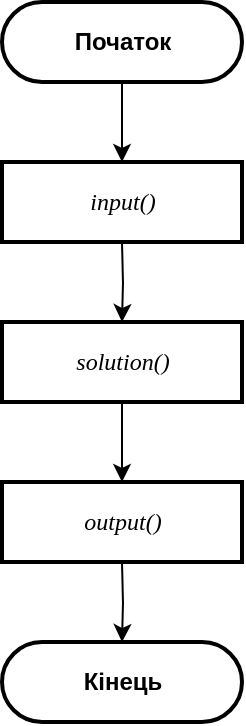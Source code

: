<mxfile version="15.7.3" type="device" pages="9"><diagram id="q8x3XKfYxGelCxr1TsoB" name=" Основна програма 1"><mxGraphModel dx="360" dy="649" grid="1" gridSize="10" guides="1" tooltips="1" connect="1" arrows="1" fold="1" page="1" pageScale="1" pageWidth="827" pageHeight="1169" math="0" shadow="0"><root><mxCell id="0"/><mxCell id="1" parent="0"/><mxCell id="_ywCGBx9F60S4LyYjov6-2" style="edgeStyle=orthogonalEdgeStyle;rounded=0;orthogonalLoop=1;jettySize=auto;html=1;" parent="1" source="_ywCGBx9F60S4LyYjov6-1" edge="1"><mxGeometry relative="1" as="geometry"><mxPoint x="180" y="200" as="targetPoint"/></mxGeometry></mxCell><mxCell id="_ywCGBx9F60S4LyYjov6-1" value="&lt;b&gt;Початок&lt;/b&gt;" style="html=1;dashed=0;whitespace=wrap;shape=mxgraph.dfd.start;strokeWidth=2;" parent="1" vertex="1"><mxGeometry x="120" y="120" width="120" height="40" as="geometry"/></mxCell><mxCell id="_ywCGBx9F60S4LyYjov6-4" style="edgeStyle=orthogonalEdgeStyle;rounded=0;orthogonalLoop=1;jettySize=auto;html=1;" parent="1" edge="1"><mxGeometry relative="1" as="geometry"><mxPoint x="180" y="280.0" as="targetPoint"/><mxPoint x="180" y="240" as="sourcePoint"/></mxGeometry></mxCell><mxCell id="_ywCGBx9F60S4LyYjov6-6" style="edgeStyle=orthogonalEdgeStyle;rounded=0;orthogonalLoop=1;jettySize=auto;html=1;" parent="1" source="_ywCGBx9F60S4LyYjov6-5" edge="1"><mxGeometry relative="1" as="geometry"><mxPoint x="180" y="360.0" as="targetPoint"/></mxGeometry></mxCell><mxCell id="_ywCGBx9F60S4LyYjov6-5" value="&lt;font face=&quot;times new roman, serif&quot;&gt;&lt;i&gt;solution()&lt;/i&gt;&lt;/font&gt;" style="html=1;dashed=0;whitespace=wrap;strokeWidth=2;" parent="1" vertex="1"><mxGeometry x="120" y="280" width="120" height="40" as="geometry"/></mxCell><mxCell id="_ywCGBx9F60S4LyYjov6-10" style="edgeStyle=orthogonalEdgeStyle;rounded=0;orthogonalLoop=1;jettySize=auto;html=1;" parent="1" edge="1"><mxGeometry relative="1" as="geometry"><mxPoint x="180" y="440" as="targetPoint"/><mxPoint x="180" y="400" as="sourcePoint"/></mxGeometry></mxCell><mxCell id="_ywCGBx9F60S4LyYjov6-11" value="&lt;b&gt;Кінець&lt;/b&gt;" style="html=1;dashed=0;whitespace=wrap;shape=mxgraph.dfd.start;strokeWidth=2;" parent="1" vertex="1"><mxGeometry x="120" y="440" width="120" height="40" as="geometry"/></mxCell><mxCell id="CTcK07OnXJcoiz9LZ0il-1" value="&lt;font face=&quot;times new roman, serif&quot;&gt;&lt;i&gt;input()&lt;/i&gt;&lt;/font&gt;" style="html=1;dashed=0;whitespace=wrap;strokeWidth=2;" parent="1" vertex="1"><mxGeometry x="120" y="200" width="120" height="40" as="geometry"/></mxCell><mxCell id="CTcK07OnXJcoiz9LZ0il-2" value="&lt;font face=&quot;times new roman, serif&quot;&gt;&lt;i&gt;output(&lt;/i&gt;&lt;/font&gt;&lt;font face=&quot;times new roman, serif&quot;&gt;&lt;i&gt;)&lt;/i&gt;&lt;/font&gt;" style="html=1;dashed=0;whitespace=wrap;strokeWidth=2;" parent="1" vertex="1"><mxGeometry x="120" y="360" width="120" height="40" as="geometry"/></mxCell></root></mxGraphModel></diagram><diagram id="hltRcm7XBsS8Wyo_jfRn" name="Основна програма - 2"><mxGraphModel dx="757" dy="1363" grid="1" gridSize="10" guides="1" tooltips="1" connect="1" arrows="1" fold="1" page="1" pageScale="1" pageWidth="827" pageHeight="1169" math="0" shadow="0"><root><mxCell id="eS_y3xM70NI5hCWMZPsF-0"/><mxCell id="eS_y3xM70NI5hCWMZPsF-1" parent="eS_y3xM70NI5hCWMZPsF-0"/><mxCell id="yak-Ga7wYX-rLBW5bSen-0" style="edgeStyle=orthogonalEdgeStyle;rounded=0;orthogonalLoop=1;jettySize=auto;html=1;" parent="eS_y3xM70NI5hCWMZPsF-1" source="yak-Ga7wYX-rLBW5bSen-1" edge="1"><mxGeometry relative="1" as="geometry"><mxPoint x="180" y="200" as="targetPoint"/></mxGeometry></mxCell><mxCell id="yak-Ga7wYX-rLBW5bSen-1" value="&lt;b&gt;Початок&lt;/b&gt;" style="html=1;dashed=0;whitespace=wrap;shape=mxgraph.dfd.start;strokeWidth=2;" parent="eS_y3xM70NI5hCWMZPsF-1" vertex="1"><mxGeometry x="120" y="120" width="120" height="40" as="geometry"/></mxCell><mxCell id="yak-Ga7wYX-rLBW5bSen-2" style="edgeStyle=orthogonalEdgeStyle;rounded=0;orthogonalLoop=1;jettySize=auto;html=1;" parent="eS_y3xM70NI5hCWMZPsF-1" edge="1"><mxGeometry relative="1" as="geometry"><mxPoint x="180" y="280" as="targetPoint"/><mxPoint x="180" y="240" as="sourcePoint"/></mxGeometry></mxCell><mxCell id="yak-Ga7wYX-rLBW5bSen-3" style="edgeStyle=orthogonalEdgeStyle;rounded=0;orthogonalLoop=1;jettySize=auto;html=1;" parent="eS_y3xM70NI5hCWMZPsF-1" source="yak-Ga7wYX-rLBW5bSen-4" edge="1"><mxGeometry relative="1" as="geometry"><mxPoint x="180" y="360" as="targetPoint"/></mxGeometry></mxCell><mxCell id="yak-Ga7wYX-rLBW5bSen-4" value="&lt;i&gt;&lt;span lang=&quot;EN-US&quot; style=&quot;font-family: &amp;#34;times new roman&amp;#34; , serif&quot;&gt;&lt;font style=&quot;font-size: 12px&quot;&gt;S_div_max = 0,&lt;br&gt;&amp;nbsp;max_k = 1&lt;/font&gt;&lt;/span&gt;&lt;/i&gt;" style="html=1;dashed=0;whitespace=wrap;strokeWidth=2;" parent="eS_y3xM70NI5hCWMZPsF-1" vertex="1"><mxGeometry x="120" y="280" width="120" height="40" as="geometry"/></mxCell><mxCell id="yak-Ga7wYX-rLBW5bSen-7" style="edgeStyle=orthogonalEdgeStyle;rounded=0;orthogonalLoop=1;jettySize=auto;html=1;" parent="eS_y3xM70NI5hCWMZPsF-1" edge="1"><mxGeometry relative="1" as="geometry"><mxPoint x="180" y="680" as="targetPoint"/><mxPoint x="180" y="640" as="sourcePoint"/></mxGeometry></mxCell><mxCell id="yak-Ga7wYX-rLBW5bSen-8" value="&lt;b&gt;Кінець&lt;/b&gt;" style="html=1;dashed=0;whitespace=wrap;shape=mxgraph.dfd.start;strokeWidth=2;" parent="eS_y3xM70NI5hCWMZPsF-1" vertex="1"><mxGeometry x="120" y="680" width="120" height="40" as="geometry"/></mxCell><mxCell id="yak-Ga7wYX-rLBW5bSen-9" value="&lt;font face=&quot;times new roman, serif&quot;&gt;&lt;i&gt;input(n)&lt;/i&gt;&lt;/font&gt;" style="html=1;dashed=0;whitespace=wrap;strokeWidth=2;" parent="eS_y3xM70NI5hCWMZPsF-1" vertex="1"><mxGeometry x="120" y="200" width="120" height="40" as="geometry"/></mxCell><mxCell id="yak-Ga7wYX-rLBW5bSen-11" style="edgeStyle=orthogonalEdgeStyle;rounded=1;orthogonalLoop=1;jettySize=auto;html=1;exitX=0.5;exitY=1;exitDx=0;exitDy=0;entryX=0;entryY=0.5;entryDx=0;entryDy=0;" parent="eS_y3xM70NI5hCWMZPsF-1" source="yak-Ga7wYX-rLBW5bSen-15" target="yak-Ga7wYX-rLBW5bSen-13" edge="1"><mxGeometry relative="1" as="geometry"><mxPoint x="80" y="380" as="targetPoint"/><mxPoint x="180" y="760" as="sourcePoint"/><Array as="points"><mxPoint x="180" y="520"/><mxPoint x="100" y="520"/><mxPoint x="100" y="380"/></Array></mxGeometry></mxCell><mxCell id="yak-Ga7wYX-rLBW5bSen-12" style="edgeStyle=orthogonalEdgeStyle;rounded=1;orthogonalLoop=1;jettySize=auto;html=1;" parent="eS_y3xM70NI5hCWMZPsF-1" source="yak-Ga7wYX-rLBW5bSen-13" edge="1"><mxGeometry relative="1" as="geometry"><mxPoint x="180" y="600" as="targetPoint"/><Array as="points"><mxPoint x="260" y="380"/><mxPoint x="260" y="560"/><mxPoint x="180" y="560"/></Array></mxGeometry></mxCell><mxCell id="yak-Ga7wYX-rLBW5bSen-14" style="edgeStyle=orthogonalEdgeStyle;rounded=0;orthogonalLoop=1;jettySize=auto;html=1;" parent="eS_y3xM70NI5hCWMZPsF-1" source="yak-Ga7wYX-rLBW5bSen-13" edge="1"><mxGeometry relative="1" as="geometry"><mxPoint x="180" y="440" as="targetPoint"/></mxGeometry></mxCell><mxCell id="yak-Ga7wYX-rLBW5bSen-13" value="&lt;i&gt;k := 1, n, 1&lt;/i&gt;" style="shape=hexagon;perimeter=hexagonPerimeter2;whiteSpace=wrap;html=1;size=0.25;strokeWidth=2;" parent="eS_y3xM70NI5hCWMZPsF-1" vertex="1"><mxGeometry x="120" y="360" width="120" height="40" as="geometry"/></mxCell><mxCell id="yak-Ga7wYX-rLBW5bSen-15" value="&lt;i&gt;&lt;span lang=&quot;UK&quot; style=&quot;font-family: &amp;#34;times new roman&amp;#34; , serif&quot;&gt;Sum_divisors(&lt;/span&gt;&lt;span lang=&quot;EN-US&quot; style=&quot;font-family: &amp;#34;times new roman&amp;#34; , serif&quot;&gt;k&lt;/span&gt;&lt;span lang=&quot;UK&quot; style=&quot;font-family: &amp;#34;times new roman&amp;#34; , serif&quot;&gt;)&lt;/span&gt;&lt;/i&gt;" style="html=1;dashed=0;whitespace=wrap;strokeWidth=2;" parent="eS_y3xM70NI5hCWMZPsF-1" vertex="1"><mxGeometry x="120" y="440" width="120" height="40" as="geometry"/></mxCell><mxCell id="LlVMwuWY_8QfQCLOt0kT-0" value="&lt;font face=&quot;times new roman, serif&quot;&gt;&lt;i&gt;output&lt;br&gt;(&lt;/i&gt;&lt;/font&gt;&lt;i&gt;&lt;span lang=&quot;EN-US&quot; style=&quot;font-family: &amp;#34;times new roman&amp;#34; , serif&quot;&gt;&lt;font style=&quot;font-size: 12px&quot;&gt;max_k, S_div_max&lt;/font&gt;&lt;/span&gt;&lt;/i&gt;&lt;font face=&quot;times new roman, serif&quot;&gt;&lt;i&gt;)&lt;/i&gt;&lt;/font&gt;" style="html=1;dashed=0;whitespace=wrap;strokeWidth=2;" parent="eS_y3xM70NI5hCWMZPsF-1" vertex="1"><mxGeometry x="120" y="600" width="120" height="40" as="geometry"/></mxCell></root></mxGraphModel></diagram><diagram name="Підпрограма input()" id="e4jOhpgQodJ9TWT-mu2m"><mxGraphModel dx="360" dy="649" grid="1" gridSize="10" guides="1" tooltips="1" connect="1" arrows="1" fold="1" page="1" pageScale="1" pageWidth="827" pageHeight="1169" math="0" shadow="0"><root><mxCell id="wH47awtgUjY48rykMxfB-0"/><mxCell id="wH47awtgUjY48rykMxfB-1" parent="wH47awtgUjY48rykMxfB-0"/><mxCell id="wH47awtgUjY48rykMxfB-2" style="edgeStyle=orthogonalEdgeStyle;rounded=0;orthogonalLoop=1;jettySize=auto;html=1;" parent="wH47awtgUjY48rykMxfB-1" edge="1"><mxGeometry relative="1" as="geometry"><mxPoint x="540" y="200" as="targetPoint"/><mxPoint x="540" y="160" as="sourcePoint"/></mxGeometry></mxCell><mxCell id="wH47awtgUjY48rykMxfB-4" style="edgeStyle=orthogonalEdgeStyle;rounded=0;orthogonalLoop=1;jettySize=auto;html=1;" parent="wH47awtgUjY48rykMxfB-1" source="wH47awtgUjY48rykMxfB-5" edge="1"><mxGeometry relative="1" as="geometry"><mxPoint x="540" y="280.0" as="targetPoint"/></mxGeometry></mxCell><mxCell id="wH47awtgUjY48rykMxfB-5" value="&lt;b&gt;Введення &lt;/b&gt;&lt;i&gt;n&lt;/i&gt;" style="shape=parallelogram;perimeter=parallelogramPerimeter;whiteSpace=wrap;html=1;dashed=0;strokeWidth=2;" parent="wH47awtgUjY48rykMxfB-1" vertex="1"><mxGeometry x="480" y="200" width="120" height="40" as="geometry"/></mxCell><mxCell id="TtH2Ln7K6wulT246ibSS-0" value="&lt;b&gt;Початок&amp;nbsp;&lt;br&gt;&lt;i&gt;input()&lt;/i&gt;&lt;/b&gt;" style="shape=process;whiteSpace=wrap;html=1;backgroundOutline=1;fontSize=12;" parent="wH47awtgUjY48rykMxfB-1" vertex="1"><mxGeometry x="480" y="120" width="120" height="40" as="geometry"/></mxCell><mxCell id="TtH2Ln7K6wulT246ibSS-1" value="&lt;b&gt;Кінець&amp;nbsp;&lt;br&gt;&lt;i&gt;input()&lt;/i&gt;&lt;/b&gt;" style="shape=process;whiteSpace=wrap;html=1;backgroundOutline=1;fontSize=12;" parent="wH47awtgUjY48rykMxfB-1" vertex="1"><mxGeometry x="480" y="280" width="120" height="40" as="geometry"/></mxCell></root></mxGraphModel></diagram><diagram name="Підпрограма output()" id="a5VDHJV00K5rRa7klhDl"><mxGraphModel dx="360" dy="649" grid="1" gridSize="10" guides="1" tooltips="1" connect="1" arrows="1" fold="1" page="1" pageScale="1" pageWidth="827" pageHeight="1169" math="0" shadow="0"><root><mxCell id="aexUScvuC3ZzprXD15ko-0"/><mxCell id="aexUScvuC3ZzprXD15ko-1" parent="aexUScvuC3ZzprXD15ko-0"/><mxCell id="UBJvXvs5ILMq5QjOC85d-0" style="edgeStyle=orthogonalEdgeStyle;rounded=0;orthogonalLoop=1;jettySize=auto;html=1;" parent="aexUScvuC3ZzprXD15ko-1" edge="1"><mxGeometry relative="1" as="geometry"><mxPoint x="540" y="200" as="targetPoint"/><mxPoint x="540" y="160" as="sourcePoint"/></mxGeometry></mxCell><mxCell id="UBJvXvs5ILMq5QjOC85d-2" style="edgeStyle=orthogonalEdgeStyle;rounded=0;orthogonalLoop=1;jettySize=auto;html=1;entryX=0.5;entryY=0.5;entryDx=0;entryDy=-20;entryPerimeter=0;" parent="aexUScvuC3ZzprXD15ko-1" edge="1"><mxGeometry relative="1" as="geometry"><mxPoint x="540" y="290" as="targetPoint"/><mxPoint x="540" y="250" as="sourcePoint"/></mxGeometry></mxCell><mxCell id="UBJvXvs5ILMq5QjOC85d-3" value="&lt;b&gt;Виведення&amp;nbsp;&lt;br&gt;&lt;/b&gt;&lt;i&gt;&lt;span lang=&quot;EN-US&quot; style=&quot;font-family: &amp;#34;times new roman&amp;#34; , serif&quot;&gt;max&lt;/span&gt;&lt;span lang=&quot;RU&quot; style=&quot;font-family: &amp;#34;times new roman&amp;#34; , serif&quot;&gt;_n&lt;/span&gt;&lt;span lang=&quot;RU&quot; style=&quot;font-family: &amp;#34;times new roman&amp;#34; , serif&quot;&gt;, &lt;br&gt;&lt;/span&gt;&lt;span lang=&quot;EN-US&quot; style=&quot;font-family: &amp;#34;times new roman&amp;#34; , serif&quot;&gt;max_S&lt;/span&gt;&lt;span lang=&quot;RU&quot; style=&quot;font-family: &amp;#34;times new roman&amp;#34; , serif&quot;&gt;_&lt;/span&gt;&lt;span lang=&quot;EN-US&quot; style=&quot;font-family: &amp;#34;times new roman&amp;#34; , serif&quot;&gt;div&lt;/span&gt;&lt;span lang=&quot;EN-US&quot; style=&quot;font-family: &amp;#34;times new roman&amp;#34; , serif&quot;&gt;;&lt;/span&gt;&lt;/i&gt;&lt;b&gt;&lt;br&gt;&lt;/b&gt;" style="shape=parallelogram;perimeter=parallelogramPerimeter;whiteSpace=wrap;html=1;dashed=0;strokeWidth=2;" parent="aexUScvuC3ZzprXD15ko-1" vertex="1"><mxGeometry x="480" y="200" width="120" height="50" as="geometry"/></mxCell><mxCell id="VPbajBs9CC5et8G1vV_Q-0" value="&lt;b&gt;Початок &lt;i&gt;output(&lt;/i&gt;&lt;/b&gt;&lt;b&gt;&lt;i&gt;)&lt;/i&gt;&lt;/b&gt;" style="shape=process;whiteSpace=wrap;html=1;backgroundOutline=1;fontSize=12;" parent="aexUScvuC3ZzprXD15ko-1" vertex="1"><mxGeometry x="480" y="120" width="120" height="40" as="geometry"/></mxCell><mxCell id="S_09WkyCfrnZ_HDhUL1e-0" value="&lt;b&gt;Кінець&lt;br&gt;&lt;i&gt;output(&lt;/i&gt;&lt;/b&gt;&lt;b&gt;&lt;i&gt;)&lt;/i&gt;&lt;/b&gt;" style="shape=process;whiteSpace=wrap;html=1;backgroundOutline=1;fontSize=12;" parent="aexUScvuC3ZzprXD15ko-1" vertex="1"><mxGeometry x="480" y="290" width="120" height="40" as="geometry"/></mxCell></root></mxGraphModel></diagram><diagram name="Підпрограма Sum_divisors(k) 1" id="FRP8Kqqzx5n9DMjRlKIL"><mxGraphModel dx="360" dy="649" grid="1" gridSize="10" guides="1" tooltips="1" connect="1" arrows="1" fold="1" page="1" pageScale="1" pageWidth="827" pageHeight="1169" math="0" shadow="0"><root><mxCell id="0AzmWLZqhHBnUWjRBnDA-0"/><mxCell id="0AzmWLZqhHBnUWjRBnDA-1" parent="0AzmWLZqhHBnUWjRBnDA-0"/><mxCell id="0AzmWLZqhHBnUWjRBnDA-2" style="edgeStyle=orthogonalEdgeStyle;rounded=0;orthogonalLoop=1;jettySize=auto;html=1;" parent="0AzmWLZqhHBnUWjRBnDA-1" edge="1"><mxGeometry relative="1" as="geometry"><mxPoint x="540" y="200" as="targetPoint"/><mxPoint x="540" y="160" as="sourcePoint"/></mxGeometry></mxCell><mxCell id="0AzmWLZqhHBnUWjRBnDA-9" style="edgeStyle=orthogonalEdgeStyle;rounded=0;orthogonalLoop=1;jettySize=auto;html=1;" parent="0AzmWLZqhHBnUWjRBnDA-1" edge="1"><mxGeometry relative="1" as="geometry"><mxPoint x="540" y="360" as="targetPoint"/><mxPoint x="540" y="320" as="sourcePoint"/></mxGeometry></mxCell><mxCell id="0AzmWLZqhHBnUWjRBnDA-17" style="edgeStyle=orthogonalEdgeStyle;rounded=0;orthogonalLoop=1;jettySize=auto;html=1;" parent="0AzmWLZqhHBnUWjRBnDA-1" source="0AzmWLZqhHBnUWjRBnDA-18" edge="1"><mxGeometry relative="1" as="geometry"><mxPoint x="540.0" y="280" as="targetPoint"/></mxGeometry></mxCell><mxCell id="0AzmWLZqhHBnUWjRBnDA-18" value="&lt;i&gt;S_div = 0&lt;/i&gt;" style="html=1;dashed=0;whitespace=wrap;strokeWidth=2;" parent="0AzmWLZqhHBnUWjRBnDA-1" vertex="1"><mxGeometry x="480" y="200" width="120" height="40" as="geometry"/></mxCell><mxCell id="0AzmWLZqhHBnUWjRBnDA-20" value="&lt;span lang=&quot;RU&quot; style=&quot;font-family: &amp;#34;times new roman&amp;#34; , serif&quot;&gt;Знаходження суми&lt;br&gt;&amp;nbsp;дільників числа &lt;i&gt;k&lt;/i&gt;&lt;/span&gt;" style="html=1;dashed=0;whitespace=wrap;strokeWidth=2;" parent="0AzmWLZqhHBnUWjRBnDA-1" vertex="1"><mxGeometry x="480" y="280" width="120" height="40" as="geometry"/></mxCell><mxCell id="tEBuShmPCr-F_YOGdpQK-0" value="&lt;b&gt;&lt;br&gt;Початок&lt;br&gt;&amp;nbsp;&lt;/b&gt;&lt;i&gt;&lt;span lang=&quot;UK&quot; style=&quot;font-family: &amp;#34;times new roman&amp;#34; , serif&quot;&gt;Sum_divisors(&lt;/span&gt;&lt;span lang=&quot;EN-US&quot; style=&quot;font-family: &amp;#34;times new roman&amp;#34; , serif&quot;&gt;k&lt;/span&gt;&lt;span lang=&quot;UK&quot; style=&quot;font-family: &amp;#34;times new roman&amp;#34; , serif&quot;&gt;)&lt;/span&gt;&lt;/i&gt;&lt;b&gt;&lt;br&gt;&lt;/b&gt;&lt;span style=&quot;color: rgba(0 , 0 , 0 , 0) ; font-family: monospace ; font-size: 0px&quot;&gt;%3CmxGraphModel%3E%3Croot%3E%3CmxCell%20id%3D%220%22%2F%3E%3CmxCell%20id%3D%221%22%20parent%3D%220%22%2F%3E%3CmxCell%20id%3D%222%22%20value%3D%22%26lt%3Bb%26gt%3B%D0%9F%D0%BE%D1%87%D0%B0%D1%82%D0%BE%D0%BA%20%26lt%3Bi%26gt%3Boutput()%26lt%3B%2Fi%26gt%3B%26lt%3B%2Fb%26gt%3B%22%20style%3D%22shape%3Dprocess%3BwhiteSpace%3Dwrap%3Bhtml%3D1%3BbackgroundOutline%3D1%3BfontSize%3D12%3B%22%20vertex%3D%221%22%20parent%3D%221%22%3E%3CmxGeometry%20x%3D%22480%22%20y%3D%22120%22%20width%3D%22120%22%20height%3D%2240%22%20as%3D%22geometry%22%2F%3E%3C%2FmxCell%3E%3CmxCell%20id%3D%223%22%20value%3D%22%26lt%3Bb%26gt%3B%D0%9A%D1%96%D0%BD%D0%B5%D1%86%D1%8C%20%26lt%3Bbr%26gt%3B%26lt%3Bi%26gt%3Boutput()%26lt%3B%2Fi%26gt%3B%26lt%3B%2Fb%26gt%3B%22%20style%3D%22shape%3Dprocess%3BwhiteSpace%3Dwrap%3Bhtml%3D1%3BbackgroundOutline%3D1%3BfontSize%3D12%3B%22%20vertex%3D%221%22%20parent%3D%221%22%3E%3CmxGeometry%20x%3D%22480%22%20y%3D%22290%22%20width%3D%22120%22%20height%3D%2240%22%20as%3D%22geometry%22%2F%3E%3C%2FmxCell%3E%3C%2Froot%3E%3C%2FmxGraphModel%3E&lt;/span&gt;" style="shape=process;whiteSpace=wrap;html=1;backgroundOutline=1;fontSize=12;" parent="0AzmWLZqhHBnUWjRBnDA-1" vertex="1"><mxGeometry x="480" y="120" width="120" height="40" as="geometry"/></mxCell><mxCell id="U8A0rUq33tfbLzPVLyNc-0" value="&lt;b&gt;&lt;br&gt;Кінець&lt;br&gt;&amp;nbsp;&lt;/b&gt;&lt;i&gt;&lt;span lang=&quot;UK&quot; style=&quot;font-family: &amp;#34;times new roman&amp;#34; , serif&quot;&gt;Sum_divisors(&lt;/span&gt;&lt;span lang=&quot;EN-US&quot; style=&quot;font-family: &amp;#34;times new roman&amp;#34; , serif&quot;&gt;k&lt;/span&gt;&lt;span lang=&quot;UK&quot; style=&quot;font-family: &amp;#34;times new roman&amp;#34; , serif&quot;&gt;)&lt;/span&gt;&lt;/i&gt;&lt;b&gt;&lt;br&gt;&lt;/b&gt;&lt;span style=&quot;color: rgba(0 , 0 , 0 , 0) ; font-family: monospace ; font-size: 0px&quot;&gt;%3CmxGraphModel%3E%3Croot%3E%3CmxCell%20id%3D%220%22%2F%3E%3CmxCell%20id%3D%221%22%20parent%3D%220%22%2F%3E%3CmxCell%20id%3D%222%22%20value%3D%22%26lt%3Bb%26gt%3B%D0%9F%D0%BE%D1%87%D0%B0%D1%82%D0%BE%D0%BA%20%26lt%3Bi%26gt%3Boutput()%26lt%3B%2Fi%26gt%3B%26lt%3B%2Fb%26gt%3B%22%20style%3D%22shape%3Dprocess%3BwhiteSpace%3Dwrap%3Bhtml%3D1%3BbackgroundOutline%3D1%3BfontSize%3D12%3B%22%20vertex%3D%221%22%20parent%3D%221%22%3E%3CmxGeometry%20x%3D%22480%22%20y%3D%22120%22%20width%3D%22120%22%20height%3D%2240%22%20as%3D%22geometry%22%2F%3E%3C%2FmxCell%3E%3CmxCell%20id%3D%223%22%20value%3D%22%26lt%3Bb%26gt%3B%D0%9A%D1%96%D0%BD%D0%B5%D1%86%D1%8C%20%26lt%3Bbr%26gt%3B%26lt%3Bi%26gt%3Boutput()%26lt%3B%2Fi%26gt%3B%26lt%3B%2Fb%26gt%3B%22%20style%3D%22shape%3Dprocess%3BwhiteSpace%3Dwrap%3Bhtml%3D1%3BbackgroundOutline%3D1%3BfontSize%3D12%3B%22%20vertex%3D%221%22%20parent%3D%221%22%3E%3CmxGeometry%20x%3D%22480%22%20y%3D%22290%22%20width%3D%22120%22%20height%3D%2240%22%20as%3D%22geometry%22%2F%3E%3C%2FmxCell%3E%3C%2Froot%3E%3C%2FmxGraphModel%3E&lt;/span&gt;" style="shape=process;whiteSpace=wrap;html=1;backgroundOutline=1;fontSize=12;" parent="0AzmWLZqhHBnUWjRBnDA-1" vertex="1"><mxGeometry x="480" y="360" width="120" height="40" as="geometry"/></mxCell></root></mxGraphModel></diagram><diagram id="QdWm2kvH-07EiXHA8t_t" name="Підпрограма Sum_divisors(k) 2"><mxGraphModel dx="433" dy="779" grid="1" gridSize="10" guides="1" tooltips="1" connect="1" arrows="1" fold="1" page="1" pageScale="1" pageWidth="827" pageHeight="1169" math="0" shadow="0"><root><mxCell id="32iFzWitGu7WBTyO7jgf-0"/><mxCell id="32iFzWitGu7WBTyO7jgf-1" parent="32iFzWitGu7WBTyO7jgf-0"/><mxCell id="32iFzWitGu7WBTyO7jgf-19" style="edgeStyle=orthogonalEdgeStyle;rounded=0;orthogonalLoop=1;jettySize=auto;html=1;" parent="32iFzWitGu7WBTyO7jgf-1" edge="1"><mxGeometry relative="1" as="geometry"><mxPoint x="260" y="440" as="targetPoint"/><mxPoint x="260.0" y="400" as="sourcePoint"/></mxGeometry></mxCell><mxCell id="32iFzWitGu7WBTyO7jgf-27" style="edgeStyle=orthogonalEdgeStyle;rounded=1;orthogonalLoop=1;jettySize=auto;html=1;" parent="32iFzWitGu7WBTyO7jgf-1" source="32iFzWitGu7WBTyO7jgf-24" edge="1"><mxGeometry relative="1" as="geometry"><mxPoint x="261" y="640" as="targetPoint"/><Array as="points"><mxPoint x="340" y="380"/><mxPoint x="340" y="600"/><mxPoint x="261" y="600"/></Array></mxGeometry></mxCell><mxCell id="32iFzWitGu7WBTyO7jgf-24" value="&lt;i&gt;div := 1, k, 1&lt;/i&gt;" style="shape=hexagon;perimeter=hexagonPerimeter2;whiteSpace=wrap;html=1;size=0.25;strokeWidth=2;" parent="32iFzWitGu7WBTyO7jgf-1" vertex="1"><mxGeometry x="200" y="360" width="120" height="40" as="geometry"/></mxCell><mxCell id="32iFzWitGu7WBTyO7jgf-26" style="edgeStyle=orthogonalEdgeStyle;rounded=1;orthogonalLoop=1;jettySize=auto;html=1;entryX=0;entryY=0.5;entryDx=0;entryDy=0;exitX=0.5;exitY=1;exitDx=0;exitDy=0;" parent="32iFzWitGu7WBTyO7jgf-1" target="32iFzWitGu7WBTyO7jgf-24" edge="1" source="32iFzWitGu7WBTyO7jgf-25"><mxGeometry relative="1" as="geometry"><mxPoint x="160" y="380" as="targetPoint"/><Array as="points"><mxPoint x="261" y="560"/><mxPoint x="180" y="560"/><mxPoint x="180" y="380"/></Array><mxPoint x="261" y="600" as="sourcePoint"/></mxGeometry></mxCell><mxCell id="32iFzWitGu7WBTyO7jgf-25" value="&lt;span lang=&quot;UK&quot; style=&quot;font-family: &amp;#34;times new roman&amp;#34; , serif&quot;&gt;Визначення чи є &lt;br&gt;поточне значення &lt;br&gt;&lt;i&gt;div&amp;nbsp;&lt;/i&gt;дільником &lt;br&gt;&lt;div&gt;&lt;span&gt;числа&amp;nbsp;&lt;/span&gt;&lt;i&gt;k та&amp;nbsp;&lt;/i&gt;&lt;/div&gt;&lt;div&gt;&lt;i&gt;знаходження суми&amp;nbsp;&lt;/i&gt;&lt;/div&gt;&lt;/span&gt;" style="html=1;dashed=0;whitespace=wrap;strokeWidth=2;" parent="32iFzWitGu7WBTyO7jgf-1" vertex="1"><mxGeometry x="201" y="440" width="120" height="80" as="geometry"/></mxCell><mxCell id="32iFzWitGu7WBTyO7jgf-29" value="&lt;b&gt;+&lt;/b&gt;" style="text;html=1;align=center;verticalAlign=middle;resizable=0;points=[];autosize=1;strokeColor=none;fillColor=none;" parent="32iFzWitGu7WBTyO7jgf-1" vertex="1"><mxGeometry x="240" y="400" width="20" height="20" as="geometry"/></mxCell><mxCell id="32iFzWitGu7WBTyO7jgf-30" value="&lt;b&gt;-&lt;/b&gt;" style="text;html=1;align=center;verticalAlign=middle;resizable=0;points=[];autosize=1;strokeColor=none;fillColor=none;" parent="32iFzWitGu7WBTyO7jgf-1" vertex="1"><mxGeometry x="320" y="360" width="20" height="20" as="geometry"/></mxCell><mxCell id="HtybSmgTdYjzPOiACtCv-0" style="edgeStyle=orthogonalEdgeStyle;rounded=0;orthogonalLoop=1;jettySize=auto;html=1;" parent="32iFzWitGu7WBTyO7jgf-1" edge="1"><mxGeometry relative="1" as="geometry"><mxPoint x="260" y="280" as="targetPoint"/><mxPoint x="260" y="240" as="sourcePoint"/></mxGeometry></mxCell><mxCell id="HtybSmgTdYjzPOiACtCv-2" style="edgeStyle=orthogonalEdgeStyle;rounded=0;orthogonalLoop=1;jettySize=auto;html=1;" parent="32iFzWitGu7WBTyO7jgf-1" source="HtybSmgTdYjzPOiACtCv-3" edge="1"><mxGeometry relative="1" as="geometry"><mxPoint x="260.0" y="360" as="targetPoint"/></mxGeometry></mxCell><mxCell id="HtybSmgTdYjzPOiACtCv-3" value="&lt;i&gt;S_div = 0&lt;/i&gt;" style="html=1;dashed=0;whitespace=wrap;strokeWidth=2;" parent="32iFzWitGu7WBTyO7jgf-1" vertex="1"><mxGeometry x="200" y="280" width="120" height="40" as="geometry"/></mxCell><mxCell id="HtybSmgTdYjzPOiACtCv-9" value="&lt;b&gt;&lt;br&gt;Початок&lt;br&gt;&amp;nbsp;&lt;/b&gt;&lt;i&gt;&lt;span lang=&quot;UK&quot; style=&quot;font-family: &amp;#34;times new roman&amp;#34; , serif&quot;&gt;Sum_divisors(&lt;/span&gt;&lt;span lang=&quot;EN-US&quot; style=&quot;font-family: &amp;#34;times new roman&amp;#34; , serif&quot;&gt;k&lt;/span&gt;&lt;span lang=&quot;UK&quot; style=&quot;font-family: &amp;#34;times new roman&amp;#34; , serif&quot;&gt;)&lt;/span&gt;&lt;/i&gt;&lt;b&gt;&lt;br&gt;&lt;/b&gt;&lt;span style=&quot;color: rgba(0 , 0 , 0 , 0) ; font-family: monospace ; font-size: 0px&quot;&gt;%3CmxGraphModel%3E%3Croot%3E%3CmxCell%20id%3D%220%22%2F%3E%3CmxCell%20id%3D%221%22%20parent%3D%220%22%2F%3E%3CmxCell%20id%3D%222%22%20value%3D%22%26lt%3Bb%26gt%3B%D0%9F%D0%BE%D1%87%D0%B0%D1%82%D0%BE%D0%BA%20%26lt%3Bi%26gt%3Boutput()%26lt%3B%2Fi%26gt%3B%26lt%3B%2Fb%26gt%3B%22%20style%3D%22shape%3Dprocess%3BwhiteSpace%3Dwrap%3Bhtml%3D1%3BbackgroundOutline%3D1%3BfontSize%3D12%3B%22%20vertex%3D%221%22%20parent%3D%221%22%3E%3CmxGeometry%20x%3D%22480%22%20y%3D%22120%22%20width%3D%22120%22%20height%3D%2240%22%20as%3D%22geometry%22%2F%3E%3C%2FmxCell%3E%3CmxCell%20id%3D%223%22%20value%3D%22%26lt%3Bb%26gt%3B%D0%9A%D1%96%D0%BD%D0%B5%D1%86%D1%8C%20%26lt%3Bbr%26gt%3B%26lt%3Bi%26gt%3Boutput()%26lt%3B%2Fi%26gt%3B%26lt%3B%2Fb%26gt%3B%22%20style%3D%22shape%3Dprocess%3BwhiteSpace%3Dwrap%3Bhtml%3D1%3BbackgroundOutline%3D1%3BfontSize%3D12%3B%22%20vertex%3D%221%22%20parent%3D%221%22%3E%3CmxGeometry%20x%3D%22480%22%20y%3D%22290%22%20width%3D%22120%22%20height%3D%2240%22%20as%3D%22geometry%22%2F%3E%3C%2FmxCell%3E%3C%2Froot%3E%3C%2FmxGraphModel%3E&lt;/span&gt;" style="shape=process;whiteSpace=wrap;html=1;backgroundOutline=1;fontSize=12;" parent="32iFzWitGu7WBTyO7jgf-1" vertex="1"><mxGeometry x="200" y="200" width="120" height="40" as="geometry"/></mxCell><mxCell id="HtybSmgTdYjzPOiACtCv-10" value="&lt;b&gt;&lt;br&gt;Кінець&lt;br&gt;&amp;nbsp;&lt;/b&gt;&lt;i&gt;&lt;span lang=&quot;UK&quot; style=&quot;font-family: &amp;#34;times new roman&amp;#34; , serif&quot;&gt;Sum_divisors(&lt;/span&gt;&lt;span lang=&quot;EN-US&quot; style=&quot;font-family: &amp;#34;times new roman&amp;#34; , serif&quot;&gt;k&lt;/span&gt;&lt;span lang=&quot;UK&quot; style=&quot;font-family: &amp;#34;times new roman&amp;#34; , serif&quot;&gt;)&lt;/span&gt;&lt;/i&gt;&lt;b&gt;&lt;br&gt;&lt;/b&gt;&lt;span style=&quot;color: rgba(0 , 0 , 0 , 0) ; font-family: monospace ; font-size: 0px&quot;&gt;%3CmxGraphModel%3E%3Croot%3E%3CmxCell%20id%3D%220%22%2F%3E%3CmxCell%20id%3D%221%22%20parent%3D%220%22%2F%3E%3CmxCell%20id%3D%222%22%20value%3D%22%26lt%3Bb%26gt%3B%D0%9F%D0%BE%D1%87%D0%B0%D1%82%D0%BE%D0%BA%20%26lt%3Bi%26gt%3Boutput()%26lt%3B%2Fi%26gt%3B%26lt%3B%2Fb%26gt%3B%22%20style%3D%22shape%3Dprocess%3BwhiteSpace%3Dwrap%3Bhtml%3D1%3BbackgroundOutline%3D1%3BfontSize%3D12%3B%22%20vertex%3D%221%22%20parent%3D%221%22%3E%3CmxGeometry%20x%3D%22480%22%20y%3D%22120%22%20width%3D%22120%22%20height%3D%2240%22%20as%3D%22geometry%22%2F%3E%3C%2FmxCell%3E%3CmxCell%20id%3D%223%22%20value%3D%22%26lt%3Bb%26gt%3B%D0%9A%D1%96%D0%BD%D0%B5%D1%86%D1%8C%20%26lt%3Bbr%26gt%3B%26lt%3Bi%26gt%3Boutput()%26lt%3B%2Fi%26gt%3B%26lt%3B%2Fb%26gt%3B%22%20style%3D%22shape%3Dprocess%3BwhiteSpace%3Dwrap%3Bhtml%3D1%3BbackgroundOutline%3D1%3BfontSize%3D12%3B%22%20vertex%3D%221%22%20parent%3D%221%22%3E%3CmxGeometry%20x%3D%22480%22%20y%3D%22290%22%20width%3D%22120%22%20height%3D%2240%22%20as%3D%22geometry%22%2F%3E%3C%2FmxCell%3E%3C%2Froot%3E%3C%2FmxGraphModel%3E&lt;/span&gt;" style="shape=process;whiteSpace=wrap;html=1;backgroundOutline=1;fontSize=12;" parent="32iFzWitGu7WBTyO7jgf-1" vertex="1"><mxGeometry x="201" y="640" width="120" height="40" as="geometry"/></mxCell></root></mxGraphModel></diagram><diagram id="E5VNiYHpVT0x-_VulVEA" name="Підпрограма Sum_divisors(k) 3"><mxGraphModel dx="433" dy="779" grid="1" gridSize="10" guides="1" tooltips="1" connect="1" arrows="1" fold="1" page="1" pageScale="1" pageWidth="827" pageHeight="1169" math="0" shadow="0"><root><mxCell id="GkPr-Cmp7KBkhqqQtC5N-0"/><mxCell id="GkPr-Cmp7KBkhqqQtC5N-1" parent="GkPr-Cmp7KBkhqqQtC5N-0"/><mxCell id="GkPr-Cmp7KBkhqqQtC5N-19" style="edgeStyle=orthogonalEdgeStyle;rounded=0;orthogonalLoop=1;jettySize=auto;html=1;" parent="GkPr-Cmp7KBkhqqQtC5N-1" edge="1"><mxGeometry relative="1" as="geometry"><mxPoint x="480" y="420" as="targetPoint"/><mxPoint x="480" y="380" as="sourcePoint"/></mxGeometry></mxCell><mxCell id="GkPr-Cmp7KBkhqqQtC5N-23" style="edgeStyle=orthogonalEdgeStyle;rounded=1;orthogonalLoop=1;jettySize=auto;html=1;entryX=0.5;entryY=0;entryDx=0;entryDy=0;" parent="GkPr-Cmp7KBkhqqQtC5N-1" source="GkPr-Cmp7KBkhqqQtC5N-24" edge="1"><mxGeometry relative="1" as="geometry"><mxPoint x="480" y="660" as="targetPoint"/><Array as="points"><mxPoint x="580" y="360"/><mxPoint x="580" y="620"/><mxPoint x="480" y="620"/></Array></mxGeometry></mxCell><mxCell id="GkPr-Cmp7KBkhqqQtC5N-24" value="&lt;i&gt;div := 1, k, 1&lt;/i&gt;" style="shape=hexagon;perimeter=hexagonPerimeter2;whiteSpace=wrap;html=1;size=0.25;strokeWidth=2;" parent="GkPr-Cmp7KBkhqqQtC5N-1" vertex="1"><mxGeometry x="420" y="340" width="120" height="40" as="geometry"/></mxCell><mxCell id="GkPr-Cmp7KBkhqqQtC5N-25" style="edgeStyle=orthogonalEdgeStyle;rounded=1;orthogonalLoop=1;jettySize=auto;html=1;entryX=0;entryY=0.5;entryDx=0;entryDy=0;" parent="GkPr-Cmp7KBkhqqQtC5N-1" target="GkPr-Cmp7KBkhqqQtC5N-24" edge="1"><mxGeometry relative="1" as="geometry"><mxPoint x="380" y="360" as="targetPoint"/><Array as="points"><mxPoint x="480" y="540"/><mxPoint x="480" y="580"/><mxPoint x="320" y="580"/><mxPoint x="320" y="360"/></Array><mxPoint x="480" y="540" as="sourcePoint"/></mxGeometry></mxCell><mxCell id="GkPr-Cmp7KBkhqqQtC5N-27" value="&lt;b&gt;+&lt;/b&gt;" style="text;html=1;align=center;verticalAlign=middle;resizable=0;points=[];autosize=1;strokeColor=none;fillColor=none;" parent="GkPr-Cmp7KBkhqqQtC5N-1" vertex="1"><mxGeometry x="460" y="380" width="20" height="20" as="geometry"/></mxCell><mxCell id="GkPr-Cmp7KBkhqqQtC5N-28" value="&lt;b&gt;-&lt;/b&gt;" style="text;html=1;align=center;verticalAlign=middle;resizable=0;points=[];autosize=1;strokeColor=none;fillColor=none;" parent="GkPr-Cmp7KBkhqqQtC5N-1" vertex="1"><mxGeometry x="540" y="340" width="20" height="20" as="geometry"/></mxCell><mxCell id="GkPr-Cmp7KBkhqqQtC5N-30" style="edgeStyle=orthogonalEdgeStyle;rounded=1;orthogonalLoop=1;jettySize=auto;html=1;endArrow=classic;endFill=1;entryX=0.5;entryY=0;entryDx=0;entryDy=0;" parent="GkPr-Cmp7KBkhqqQtC5N-1" source="GkPr-Cmp7KBkhqqQtC5N-29" target="GkPr-Cmp7KBkhqqQtC5N-34" edge="1"><mxGeometry relative="1" as="geometry"><mxPoint x="380" y="500" as="targetPoint"/><Array as="points"><mxPoint x="400" y="440"/></Array></mxGeometry></mxCell><mxCell id="GkPr-Cmp7KBkhqqQtC5N-31" style="edgeStyle=orthogonalEdgeStyle;rounded=1;orthogonalLoop=1;jettySize=auto;html=1;endArrow=none;endFill=0;" parent="GkPr-Cmp7KBkhqqQtC5N-1" source="GkPr-Cmp7KBkhqqQtC5N-29" edge="1"><mxGeometry relative="1" as="geometry"><mxPoint x="481" y="540" as="targetPoint"/><Array as="points"><mxPoint x="560" y="440"/><mxPoint x="560" y="540"/><mxPoint x="481" y="540"/></Array></mxGeometry></mxCell><mxCell id="GkPr-Cmp7KBkhqqQtC5N-29" value="&lt;i&gt;k % div == 0&lt;/i&gt;" style="shape=rhombus;html=1;dashed=0;whitespace=wrap;perimeter=rhombusPerimeter;strokeWidth=2;" parent="GkPr-Cmp7KBkhqqQtC5N-1" vertex="1"><mxGeometry x="419.94" y="420" width="119" height="40" as="geometry"/></mxCell><mxCell id="GkPr-Cmp7KBkhqqQtC5N-32" value="&lt;b&gt;+&lt;/b&gt;" style="text;html=1;align=center;verticalAlign=middle;resizable=0;points=[];autosize=1;strokeColor=none;fillColor=none;" parent="GkPr-Cmp7KBkhqqQtC5N-1" vertex="1"><mxGeometry x="400" y="420" width="20" height="20" as="geometry"/></mxCell><mxCell id="GkPr-Cmp7KBkhqqQtC5N-33" value="&lt;b&gt;-&lt;/b&gt;" style="text;html=1;align=center;verticalAlign=middle;resizable=0;points=[];autosize=1;strokeColor=none;fillColor=none;" parent="GkPr-Cmp7KBkhqqQtC5N-1" vertex="1"><mxGeometry x="540" y="420" width="20" height="20" as="geometry"/></mxCell><mxCell id="GkPr-Cmp7KBkhqqQtC5N-35" style="edgeStyle=orthogonalEdgeStyle;rounded=1;orthogonalLoop=1;jettySize=auto;html=1;endArrow=none;endFill=0;" parent="GkPr-Cmp7KBkhqqQtC5N-1" source="GkPr-Cmp7KBkhqqQtC5N-34" edge="1"><mxGeometry relative="1" as="geometry"><mxPoint x="490" y="540" as="targetPoint"/><Array as="points"><mxPoint x="400" y="540"/><mxPoint x="490" y="540"/></Array></mxGeometry></mxCell><mxCell id="GkPr-Cmp7KBkhqqQtC5N-34" value="&lt;i&gt;S_div += div&lt;/i&gt;" style="html=1;dashed=0;whitespace=wrap;strokeWidth=2;" parent="GkPr-Cmp7KBkhqqQtC5N-1" vertex="1"><mxGeometry x="340" y="470" width="120" height="40" as="geometry"/></mxCell><mxCell id="sOmrHdWBhxixXXmDT6ZU-0" value="" style="endArrow=classic;html=1;rounded=1;" parent="GkPr-Cmp7KBkhqqQtC5N-1" edge="1"><mxGeometry width="50" height="50" relative="1" as="geometry"><mxPoint x="560" y="450" as="sourcePoint"/><mxPoint x="560" y="490" as="targetPoint"/></mxGeometry></mxCell><mxCell id="sOmrHdWBhxixXXmDT6ZU-1" value="" style="endArrow=classic;html=1;rounded=1;" parent="GkPr-Cmp7KBkhqqQtC5N-1" edge="1"><mxGeometry width="50" height="50" relative="1" as="geometry"><mxPoint x="580" y="470" as="sourcePoint"/><mxPoint x="580" y="490" as="targetPoint"/></mxGeometry></mxCell><mxCell id="sOmrHdWBhxixXXmDT6ZU-6" value="" style="endArrow=classic;html=1;rounded=1;" parent="GkPr-Cmp7KBkhqqQtC5N-1" edge="1"><mxGeometry width="50" height="50" relative="1" as="geometry"><mxPoint x="320" y="520" as="sourcePoint"/><mxPoint x="320" y="480" as="targetPoint"/></mxGeometry></mxCell><mxCell id="L96x0NAH8pP4Mr-jDePR-0" value="" style="endArrow=classic;html=1;rounded=1;" parent="GkPr-Cmp7KBkhqqQtC5N-1" edge="1"><mxGeometry width="50" height="50" relative="1" as="geometry"><mxPoint x="480" y="540" as="sourcePoint"/><mxPoint x="480" y="560" as="targetPoint"/></mxGeometry></mxCell><mxCell id="qzPyHLgRAa74mEasiwsP-9" style="edgeStyle=orthogonalEdgeStyle;rounded=0;orthogonalLoop=1;jettySize=auto;html=1;" parent="GkPr-Cmp7KBkhqqQtC5N-1" edge="1"><mxGeometry relative="1" as="geometry"><mxPoint x="479.94" y="260" as="targetPoint"/><mxPoint x="479.94" y="220" as="sourcePoint"/></mxGeometry></mxCell><mxCell id="qzPyHLgRAa74mEasiwsP-11" style="edgeStyle=orthogonalEdgeStyle;rounded=0;orthogonalLoop=1;jettySize=auto;html=1;" parent="GkPr-Cmp7KBkhqqQtC5N-1" source="qzPyHLgRAa74mEasiwsP-12" edge="1"><mxGeometry relative="1" as="geometry"><mxPoint x="479.94" y="340" as="targetPoint"/></mxGeometry></mxCell><mxCell id="qzPyHLgRAa74mEasiwsP-12" value="&lt;i&gt;S_div = 0&lt;/i&gt;" style="html=1;dashed=0;whitespace=wrap;strokeWidth=2;" parent="GkPr-Cmp7KBkhqqQtC5N-1" vertex="1"><mxGeometry x="419.94" y="260" width="120" height="40" as="geometry"/></mxCell><mxCell id="qzPyHLgRAa74mEasiwsP-16" value="&lt;b&gt;&lt;br&gt;Початок&lt;br&gt;&amp;nbsp;&lt;/b&gt;&lt;i&gt;&lt;span lang=&quot;UK&quot; style=&quot;font-family: &amp;#34;times new roman&amp;#34; , serif&quot;&gt;Sum_divisors(&lt;/span&gt;&lt;span lang=&quot;EN-US&quot; style=&quot;font-family: &amp;#34;times new roman&amp;#34; , serif&quot;&gt;k&lt;/span&gt;&lt;span lang=&quot;UK&quot; style=&quot;font-family: &amp;#34;times new roman&amp;#34; , serif&quot;&gt;)&lt;/span&gt;&lt;/i&gt;&lt;b&gt;&lt;br&gt;&lt;/b&gt;&lt;span style=&quot;color: rgba(0 , 0 , 0 , 0) ; font-family: monospace ; font-size: 0px&quot;&gt;%3CmxGraphModel%3E%3Croot%3E%3CmxCell%20id%3D%220%22%2F%3E%3CmxCell%20id%3D%221%22%20parent%3D%220%22%2F%3E%3CmxCell%20id%3D%222%22%20value%3D%22%26lt%3Bb%26gt%3B%D0%9F%D0%BE%D1%87%D0%B0%D1%82%D0%BE%D0%BA%20%26lt%3Bi%26gt%3Boutput()%26lt%3B%2Fi%26gt%3B%26lt%3B%2Fb%26gt%3B%22%20style%3D%22shape%3Dprocess%3BwhiteSpace%3Dwrap%3Bhtml%3D1%3BbackgroundOutline%3D1%3BfontSize%3D12%3B%22%20vertex%3D%221%22%20parent%3D%221%22%3E%3CmxGeometry%20x%3D%22480%22%20y%3D%22120%22%20width%3D%22120%22%20height%3D%2240%22%20as%3D%22geometry%22%2F%3E%3C%2FmxCell%3E%3CmxCell%20id%3D%223%22%20value%3D%22%26lt%3Bb%26gt%3B%D0%9A%D1%96%D0%BD%D0%B5%D1%86%D1%8C%20%26lt%3Bbr%26gt%3B%26lt%3Bi%26gt%3Boutput()%26lt%3B%2Fi%26gt%3B%26lt%3B%2Fb%26gt%3B%22%20style%3D%22shape%3Dprocess%3BwhiteSpace%3Dwrap%3Bhtml%3D1%3BbackgroundOutline%3D1%3BfontSize%3D12%3B%22%20vertex%3D%221%22%20parent%3D%221%22%3E%3CmxGeometry%20x%3D%22480%22%20y%3D%22290%22%20width%3D%22120%22%20height%3D%2240%22%20as%3D%22geometry%22%2F%3E%3C%2FmxCell%3E%3C%2Froot%3E%3C%2FmxGraphModel%3E&lt;/span&gt;" style="shape=process;whiteSpace=wrap;html=1;backgroundOutline=1;fontSize=12;" parent="GkPr-Cmp7KBkhqqQtC5N-1" vertex="1"><mxGeometry x="419.94" y="180" width="120" height="40" as="geometry"/></mxCell><mxCell id="qzPyHLgRAa74mEasiwsP-17" value="&lt;b&gt;&lt;br&gt;Кінець&lt;br&gt;&amp;nbsp;&lt;/b&gt;&lt;i&gt;&lt;span lang=&quot;UK&quot; style=&quot;font-family: &amp;#34;times new roman&amp;#34; , serif&quot;&gt;Sum_divisors(&lt;/span&gt;&lt;span lang=&quot;EN-US&quot; style=&quot;font-family: &amp;#34;times new roman&amp;#34; , serif&quot;&gt;k&lt;/span&gt;&lt;span lang=&quot;UK&quot; style=&quot;font-family: &amp;#34;times new roman&amp;#34; , serif&quot;&gt;)&lt;/span&gt;&lt;/i&gt;&lt;b&gt;&lt;br&gt;&lt;/b&gt;&lt;span style=&quot;color: rgba(0 , 0 , 0 , 0) ; font-family: monospace ; font-size: 0px&quot;&gt;%3CmxGraphModel%3E%3Croot%3E%3CmxCell%20id%3D%220%22%2F%3E%3CmxCell%20id%3D%221%22%20parent%3D%220%22%2F%3E%3CmxCell%20id%3D%222%22%20value%3D%22%26lt%3Bb%26gt%3B%D0%9F%D0%BE%D1%87%D0%B0%D1%82%D0%BE%D0%BA%20%26lt%3Bi%26gt%3Boutput()%26lt%3B%2Fi%26gt%3B%26lt%3B%2Fb%26gt%3B%22%20style%3D%22shape%3Dprocess%3BwhiteSpace%3Dwrap%3Bhtml%3D1%3BbackgroundOutline%3D1%3BfontSize%3D12%3B%22%20vertex%3D%221%22%20parent%3D%221%22%3E%3CmxGeometry%20x%3D%22480%22%20y%3D%22120%22%20width%3D%22120%22%20height%3D%2240%22%20as%3D%22geometry%22%2F%3E%3C%2FmxCell%3E%3CmxCell%20id%3D%223%22%20value%3D%22%26lt%3Bb%26gt%3B%D0%9A%D1%96%D0%BD%D0%B5%D1%86%D1%8C%20%26lt%3Bbr%26gt%3B%26lt%3Bi%26gt%3Boutput()%26lt%3B%2Fi%26gt%3B%26lt%3B%2Fb%26gt%3B%22%20style%3D%22shape%3Dprocess%3BwhiteSpace%3Dwrap%3Bhtml%3D1%3BbackgroundOutline%3D1%3BfontSize%3D12%3B%22%20vertex%3D%221%22%20parent%3D%221%22%3E%3CmxGeometry%20x%3D%22480%22%20y%3D%22290%22%20width%3D%22120%22%20height%3D%2240%22%20as%3D%22geometry%22%2F%3E%3C%2FmxCell%3E%3C%2Froot%3E%3C%2FmxGraphModel%3E&lt;/span&gt;" style="shape=process;whiteSpace=wrap;html=1;backgroundOutline=1;fontSize=12;" parent="GkPr-Cmp7KBkhqqQtC5N-1" vertex="1"><mxGeometry x="421" y="660" width="120" height="40" as="geometry"/></mxCell><mxCell id="iQChaisd9ft0kx3-M0r3-0" value="&lt;i&gt;k % div == 0&lt;/i&gt;" style="shape=rhombus;html=1;dashed=0;whitespace=wrap;perimeter=rhombusPerimeter;strokeWidth=2;" parent="GkPr-Cmp7KBkhqqQtC5N-1" vertex="1"><mxGeometry x="421" y="420" width="119" height="40" as="geometry"/></mxCell><mxCell id="iQChaisd9ft0kx3-M0r3-1" value="&lt;i&gt;k % div == 0&lt;/i&gt;" style="shape=rhombus;html=1;dashed=0;whitespace=wrap;perimeter=rhombusPerimeter;strokeWidth=2;" parent="GkPr-Cmp7KBkhqqQtC5N-1" vertex="1"><mxGeometry x="420.94" y="420" width="119" height="40" as="geometry"/></mxCell><mxCell id="iQChaisd9ft0kx3-M0r3-2" value="&lt;i&gt;k % div == 0&lt;/i&gt;" style="shape=rhombus;html=1;dashed=0;whitespace=wrap;perimeter=rhombusPerimeter;strokeWidth=2;" parent="GkPr-Cmp7KBkhqqQtC5N-1" vertex="1"><mxGeometry x="420" y="420" width="119" height="40" as="geometry"/></mxCell><mxCell id="iQChaisd9ft0kx3-M0r3-3" value="&lt;i&gt;k % div == 0&lt;/i&gt;" style="shape=rhombus;html=1;dashed=0;whitespace=wrap;perimeter=rhombusPerimeter;strokeWidth=2;" parent="GkPr-Cmp7KBkhqqQtC5N-1" vertex="1"><mxGeometry x="420.44" y="420" width="119" height="40" as="geometry"/></mxCell><mxCell id="iQChaisd9ft0kx3-M0r3-4" value="&lt;i&gt;k % div == 0&lt;/i&gt;" style="shape=rhombus;html=1;dashed=0;whitespace=wrap;perimeter=rhombusPerimeter;strokeWidth=2;" parent="GkPr-Cmp7KBkhqqQtC5N-1" vertex="1"><mxGeometry x="420.5" y="420" width="119" height="40" as="geometry"/></mxCell></root></mxGraphModel></diagram><diagram name="Підпрограма solution(n) 1" id="vQuCawQhnDC-U69CQoU0"><mxGraphModel dx="433" dy="779" grid="1" gridSize="10" guides="1" tooltips="1" connect="1" arrows="1" fold="1" page="1" pageScale="1" pageWidth="827" pageHeight="1169" math="0" shadow="0"><root><mxCell id="SnGi5kNaGTz0eCehxBoO-0"/><mxCell id="SnGi5kNaGTz0eCehxBoO-1" parent="SnGi5kNaGTz0eCehxBoO-0"/><mxCell id="SnGi5kNaGTz0eCehxBoO-10" style="edgeStyle=orthogonalEdgeStyle;rounded=0;orthogonalLoop=1;jettySize=auto;html=1;" edge="1" parent="SnGi5kNaGTz0eCehxBoO-1"><mxGeometry relative="1" as="geometry"><mxPoint x="461.19" y="280" as="targetPoint"/><mxPoint x="461.19" y="240" as="sourcePoint"/></mxGeometry></mxCell><mxCell id="SnGi5kNaGTz0eCehxBoO-11" style="edgeStyle=orthogonalEdgeStyle;rounded=0;orthogonalLoop=1;jettySize=auto;html=1;exitX=0.5;exitY=1;exitDx=0;exitDy=0;" edge="1" parent="SnGi5kNaGTz0eCehxBoO-1" source="CcOtH78h3gXTQ1AW8nPi-0"><mxGeometry relative="1" as="geometry"><mxPoint x="460" y="660" as="targetPoint"/><mxPoint x="459.65" y="630" as="sourcePoint"/><Array as="points"><mxPoint x="460" y="620"/></Array></mxGeometry></mxCell><mxCell id="SnGi5kNaGTz0eCehxBoO-12" style="edgeStyle=orthogonalEdgeStyle;rounded=1;orthogonalLoop=1;jettySize=auto;html=1;exitX=0;exitY=0.5;exitDx=0;exitDy=0;" edge="1" parent="SnGi5kNaGTz0eCehxBoO-1" source="SnGi5kNaGTz0eCehxBoO-18"><mxGeometry relative="1" as="geometry"><mxPoint x="381.25" y="340" as="targetPoint"/><mxPoint x="461.19" y="320" as="sourcePoint"/></mxGeometry></mxCell><mxCell id="SnGi5kNaGTz0eCehxBoO-13" style="edgeStyle=orthogonalEdgeStyle;rounded=0;orthogonalLoop=1;jettySize=auto;html=1;entryX=0.5;entryY=0;entryDx=0;entryDy=0;" edge="1" parent="SnGi5kNaGTz0eCehxBoO-1" source="SnGi5kNaGTz0eCehxBoO-14"><mxGeometry relative="1" as="geometry"><mxPoint x="459.94" y="540" as="targetPoint"/></mxGeometry></mxCell><mxCell id="SnGi5kNaGTz0eCehxBoO-14" value="&lt;b&gt;Виведення&lt;/b&gt;&lt;br&gt;&lt;i&gt;n, S_div&lt;/i&gt;" style="shape=parallelogram;perimeter=parallelogramPerimeter;whiteSpace=wrap;html=1;dashed=0;strokeWidth=2;" vertex="1" parent="SnGi5kNaGTz0eCehxBoO-1"><mxGeometry x="399.94" y="460" width="120" height="40" as="geometry"/></mxCell><mxCell id="SnGi5kNaGTz0eCehxBoO-15" value="&lt;br&gt;&lt;b&gt;Початок&lt;/b&gt;&lt;br&gt;&lt;b&gt;&amp;nbsp;&lt;/b&gt;&lt;i&gt;&lt;b&gt;solution&lt;/b&gt;&lt;/i&gt;&lt;i&gt;&lt;b&gt;&lt;span lang=&quot;UK&quot; style=&quot;font-family: &amp;#34;times new roman&amp;#34; , serif&quot;&gt;(n&lt;/span&gt;&lt;span lang=&quot;UK&quot; style=&quot;font-family: &amp;#34;times new roman&amp;#34; , serif&quot;&gt;)&lt;/span&gt;&lt;/b&gt;&lt;/i&gt;&lt;b&gt;&lt;br&gt;&lt;/b&gt;&lt;span style=&quot;color: rgba(0 , 0 , 0 , 0) ; font-family: monospace ; font-size: 0px&quot;&gt;%3CmxGraphModel%3E%3Croot%3E%3CmxCell%20id%3D%220%22%2F%3E%3CmxCell%20id%3D%221%22%20parent%3D%220%22%2F%3E%3CmxCell%20id%3D%222%22%20value%3D%22%26lt%3Bb%26gt%3B%D0%9F%D0%BE%D1%87%D0%B0%D1%82%D0%BE%D0%BA%20%26lt%3Bi%26gt%3Boutput()%26lt%3B%2Fi%26gt%3B%26lt%3B%2Fb%26gt%3B%22%20style%3D%22shape%3Dprocess%3BwhiteSpace%3Dwrap%3Bhtml%3D1%3BbackgroundOutline%3D1%3BfontSize%3D12%3B%22%20vertex%3D%221%22%20parent%3D%221%22%3E%3CmxGeometry%20x%3D%22480%22%20y%3D%22120%22%20width%3D%22120%22%20height%3D%2240%22%20as%3D%22geometry%22%2F%3E%3C%2FmxCell%3E%3CmxCell%20id%3D%223%22%20value%3D%22%26lt%3Bb%26gt%3B%D0%9A%D1%96%D0%BD%D0%B5%D1%86%D1%8C%20%26lt%3Bbr%26gt%3B%26lt%3Bi%26gt%3Boutput()%26lt%3B%2Fi%26gt%3B%26lt%3B%2Fb%26gt%3B%22%20style%3D%22shape%3Dprocess%3BwhiteSpace%3Dwrap%3Bhtml%3D1%3BbackgroundOutline%3D1%3BfontSize%3D12%3B%22%20vertex%3D%221%22%20parent%3D%221%22%3E%3CmxGeometry%20x%3D%22480%22%20y%3D%22290%22%20width%3D%22120%22%20height%3D%2240%22%20as%3D%22geometry%22%2F%3E%3C%2FmxCell%3E%3C%2Froot%3E%3C%2FmxGraphModel%3E&lt;/span&gt;" style="shape=process;whiteSpace=wrap;html=1;backgroundOutline=1;fontSize=12;" vertex="1" parent="SnGi5kNaGTz0eCehxBoO-1"><mxGeometry x="401.19" y="200" width="120" height="40" as="geometry"/></mxCell><mxCell id="SnGi5kNaGTz0eCehxBoO-16" value="&lt;br&gt;&lt;b&gt;Кінець&lt;/b&gt;&lt;br&gt;&lt;b&gt;&amp;nbsp;&lt;/b&gt;&lt;i&gt;&lt;b&gt;solution&lt;/b&gt;&lt;/i&gt;&lt;i&gt;&lt;b&gt;&lt;span lang=&quot;UK&quot; style=&quot;font-family: &amp;#34;times new roman&amp;#34; , serif&quot;&gt;(&lt;/span&gt;&lt;span lang=&quot;UK&quot; style=&quot;font-family: &amp;#34;times new roman&amp;#34; , serif&quot;&gt;)&lt;/span&gt;&lt;/b&gt;&lt;/i&gt;&lt;b&gt;&lt;br&gt;&lt;/b&gt;&lt;span style=&quot;color: rgba(0 , 0 , 0 , 0) ; font-family: monospace ; font-size: 0px&quot;&gt;%3CmxGraphModel%3E%3Croot%3E%3CmxCell%20id%3D%220%22%2F%3E%3CmxCell%20id%3D%221%22%20parent%3D%220%22%2F%3E%3CmxCell%20id%3D%222%22%20value%3D%22%26lt%3Bb%26gt%3B%D0%9F%D0%BE%D1%87%D0%B0%D1%82%D0%BE%D0%BA%20%26lt%3Bi%26gt%3Boutput()%26lt%3B%2Fi%26gt%3B%26lt%3B%2Fb%26gt%3B%22%20style%3D%22shape%3Dprocess%3BwhiteSpace%3Dwrap%3Bhtml%3D1%3BbackgroundOutline%3D1%3BfontSize%3D12%3B%22%20vertex%3D%221%22%20parent%3D%221%22%3E%3CmxGeometry%20x%3D%22480%22%20y%3D%22120%22%20width%3D%22120%22%20height%3D%2240%22%20as%3D%22geometry%22%2F%3E%3C%2FmxCell%3E%3CmxCell%20id%3D%223%22%20value%3D%22%26lt%3Bb%26gt%3B%D0%9A%D1%96%D0%BD%D0%B5%D1%86%D1%8C%20%26lt%3Bbr%26gt%3B%26lt%3Bi%26gt%3Boutput()%26lt%3B%2Fi%26gt%3B%26lt%3B%2Fb%26gt%3B%22%20style%3D%22shape%3Dprocess%3BwhiteSpace%3Dwrap%3Bhtml%3D1%3BbackgroundOutline%3D1%3BfontSize%3D12%3B%22%20vertex%3D%221%22%20parent%3D%221%22%3E%3CmxGeometry%20x%3D%22480%22%20y%3D%22290%22%20width%3D%22120%22%20height%3D%2240%22%20as%3D%22geometry%22%2F%3E%3C%2FmxCell%3E%3C%2Froot%3E%3C%2FmxGraphModel%3E&lt;/span&gt;" style="shape=process;whiteSpace=wrap;html=1;backgroundOutline=1;fontSize=12;" vertex="1" parent="SnGi5kNaGTz0eCehxBoO-1"><mxGeometry x="400.69" y="740" width="120" height="40" as="geometry"/></mxCell><mxCell id="SnGi5kNaGTz0eCehxBoO-17" style="edgeStyle=orthogonalEdgeStyle;rounded=1;orthogonalLoop=1;jettySize=auto;html=1;endArrow=none;endFill=0;" edge="1" parent="SnGi5kNaGTz0eCehxBoO-1" source="SnGi5kNaGTz0eCehxBoO-18"><mxGeometry relative="1" as="geometry"><mxPoint x="457" y="420" as="targetPoint"/><Array as="points"><mxPoint x="540" y="300"/><mxPoint x="540" y="420"/></Array></mxGeometry></mxCell><mxCell id="SnGi5kNaGTz0eCehxBoO-18" value="&lt;i&gt;n = 0&lt;/i&gt;" style="shape=rhombus;html=1;dashed=0;whitespace=wrap;perimeter=rhombusPerimeter;strokeWidth=2;" vertex="1" parent="SnGi5kNaGTz0eCehxBoO-1"><mxGeometry x="401.69" y="280" width="119" height="40" as="geometry"/></mxCell><mxCell id="SnGi5kNaGTz0eCehxBoO-19" value="&lt;i&gt;&lt;b&gt;+&lt;/b&gt;&lt;/i&gt;" style="text;html=1;align=center;verticalAlign=middle;resizable=0;points=[];autosize=1;strokeColor=none;fillColor=none;" vertex="1" parent="SnGi5kNaGTz0eCehxBoO-1"><mxGeometry x="381.25" y="280" width="20" height="20" as="geometry"/></mxCell><mxCell id="SnGi5kNaGTz0eCehxBoO-20" value="&lt;i&gt;&lt;b&gt;-&lt;/b&gt;&lt;/i&gt;" style="text;html=1;align=center;verticalAlign=middle;resizable=0;points=[];autosize=1;strokeColor=none;fillColor=none;" vertex="1" parent="SnGi5kNaGTz0eCehxBoO-1"><mxGeometry x="520.69" y="280" width="20" height="20" as="geometry"/></mxCell><mxCell id="SnGi5kNaGTz0eCehxBoO-21" style="edgeStyle=orthogonalEdgeStyle;rounded=1;orthogonalLoop=1;jettySize=auto;html=1;endArrow=none;endFill=0;" edge="1" parent="SnGi5kNaGTz0eCehxBoO-1" source="SnGi5kNaGTz0eCehxBoO-22"><mxGeometry relative="1" as="geometry"><mxPoint x="460" y="420" as="targetPoint"/><Array as="points"><mxPoint x="380" y="420"/></Array></mxGeometry></mxCell><mxCell id="SnGi5kNaGTz0eCehxBoO-22" value="&lt;font face=&quot;times new roman, serif&quot;&gt;&lt;b&gt;Повернути&lt;/b&gt;&lt;/font&gt;" style="html=1;dashed=0;whitespace=wrap;strokeWidth=2;" vertex="1" parent="SnGi5kNaGTz0eCehxBoO-1"><mxGeometry x="320" y="340" width="120" height="40" as="geometry"/></mxCell><mxCell id="SnGi5kNaGTz0eCehxBoO-23" style="edgeStyle=orthogonalEdgeStyle;rounded=0;orthogonalLoop=1;jettySize=auto;html=1;entryX=0.5;entryY=0;entryDx=0;entryDy=0;" edge="1" parent="SnGi5kNaGTz0eCehxBoO-1" target="SnGi5kNaGTz0eCehxBoO-14"><mxGeometry relative="1" as="geometry"><mxPoint x="469.94" y="550" as="targetPoint"/><mxPoint x="460" y="420" as="sourcePoint"/></mxGeometry></mxCell><mxCell id="SnGi5kNaGTz0eCehxBoO-24" style="edgeStyle=orthogonalEdgeStyle;rounded=1;orthogonalLoop=1;jettySize=auto;html=1;endArrow=classic;endFill=1;" edge="1" parent="SnGi5kNaGTz0eCehxBoO-1" source="SnGi5kNaGTz0eCehxBoO-25"><mxGeometry relative="1" as="geometry"><mxPoint x="459.94" y="740" as="targetPoint"/></mxGeometry></mxCell><mxCell id="SnGi5kNaGTz0eCehxBoO-25" value="&lt;font face=&quot;times new roman, serif&quot;&gt;&lt;i&gt;&lt;b&gt;solution(n-1)&lt;/b&gt;&lt;/i&gt;&lt;/font&gt;" style="html=1;dashed=0;whitespace=wrap;strokeWidth=2;" vertex="1" parent="SnGi5kNaGTz0eCehxBoO-1"><mxGeometry x="399.94" y="660" width="120" height="40" as="geometry"/></mxCell><mxCell id="CcOtH78h3gXTQ1AW8nPi-0" value="Визначення числа&amp;nbsp;&lt;br&gt;з максимальною &lt;br&gt;сумою дільників &lt;br&gt;з поміж попередніх&lt;br&gt;ітерацій" style="html=1;dashed=0;whitespace=wrap;strokeWidth=2;" vertex="1" parent="SnGi5kNaGTz0eCehxBoO-1"><mxGeometry x="401.69" y="540" width="120" height="80" as="geometry"/></mxCell></root></mxGraphModel></diagram><diagram id="83AQNiyl-MvsDPHVBGG4" name="Підпрограма solution(n) 2"><mxGraphModel dx="433" dy="779" grid="1" gridSize="10" guides="1" tooltips="1" connect="1" arrows="1" fold="1" page="1" pageScale="1" pageWidth="827" pageHeight="1169" math="0" shadow="0"><root><mxCell id="TzsMw_dSl5GZQ10-tW7f-0"/><mxCell id="TzsMw_dSl5GZQ10-tW7f-1" parent="TzsMw_dSl5GZQ10-tW7f-0"/><mxCell id="TzsMw_dSl5GZQ10-tW7f-36" style="edgeStyle=orthogonalEdgeStyle;rounded=1;orthogonalLoop=1;jettySize=auto;html=1;endArrow=classic;endFill=1;entryX=0.5;entryY=0;entryDx=0;entryDy=0;" parent="TzsMw_dSl5GZQ10-tW7f-1" source="TzsMw_dSl5GZQ10-tW7f-35" target="TzsMw_dSl5GZQ10-tW7f-42" edge="1"><mxGeometry relative="1" as="geometry"><mxPoint x="360" y="610" as="targetPoint"/><Array as="points"><mxPoint x="380" y="580"/><mxPoint x="380" y="620"/></Array></mxGeometry></mxCell><mxCell id="TzsMw_dSl5GZQ10-tW7f-37" style="edgeStyle=orthogonalEdgeStyle;rounded=1;orthogonalLoop=1;jettySize=auto;html=1;endArrow=none;endFill=0;" parent="TzsMw_dSl5GZQ10-tW7f-1" edge="1"><mxGeometry relative="1" as="geometry"><mxPoint x="460" y="700" as="targetPoint"/><mxPoint x="520" y="580" as="sourcePoint"/><Array as="points"><mxPoint x="540" y="580"/><mxPoint x="540" y="700"/><mxPoint x="460" y="700"/></Array></mxGeometry></mxCell><mxCell id="TzsMw_dSl5GZQ10-tW7f-35" value="&lt;i&gt;S_div &amp;gt;&lt;br&gt;&amp;nbsp;max_S_div&lt;/i&gt;" style="shape=rhombus;html=1;dashed=0;whitespace=wrap;perimeter=rhombusPerimeter;strokeWidth=2;" parent="TzsMw_dSl5GZQ10-tW7f-1" vertex="1"><mxGeometry x="400.5" y="540" width="119" height="80" as="geometry"/></mxCell><mxCell id="TzsMw_dSl5GZQ10-tW7f-38" value="&lt;b&gt;+&lt;/b&gt;" style="text;html=1;align=center;verticalAlign=middle;resizable=0;points=[];autosize=1;strokeColor=none;fillColor=none;" parent="TzsMw_dSl5GZQ10-tW7f-1" vertex="1"><mxGeometry x="380" y="560" width="20" height="20" as="geometry"/></mxCell><mxCell id="TzsMw_dSl5GZQ10-tW7f-40" value="&lt;b&gt;-&lt;/b&gt;" style="text;html=1;align=center;verticalAlign=middle;resizable=0;points=[];autosize=1;strokeColor=none;fillColor=none;" parent="TzsMw_dSl5GZQ10-tW7f-1" vertex="1"><mxGeometry x="519.5" y="560" width="20" height="20" as="geometry"/></mxCell><mxCell id="TzsMw_dSl5GZQ10-tW7f-48" style="edgeStyle=orthogonalEdgeStyle;rounded=1;orthogonalLoop=1;jettySize=auto;html=1;endArrow=none;endFill=0;" parent="TzsMw_dSl5GZQ10-tW7f-1" source="TzsMw_dSl5GZQ10-tW7f-42" edge="1"><mxGeometry relative="1" as="geometry"><mxPoint x="470" y="700" as="targetPoint"/><Array as="points"><mxPoint x="380" y="700"/></Array></mxGeometry></mxCell><mxCell id="TzsMw_dSl5GZQ10-tW7f-42" value="&lt;i&gt;&lt;span lang=&quot;EN-US&quot; style=&quot;font-family: &amp;#34;times new roman&amp;#34; , serif&quot;&gt;&lt;font style=&quot;font-size: 12px&quot;&gt;max_n = n,&lt;br&gt;&amp;nbsp;max_S_div = S_div&lt;/font&gt;&lt;/span&gt;&lt;/i&gt;" style="html=1;dashed=0;whitespace=wrap;strokeWidth=2;" parent="TzsMw_dSl5GZQ10-tW7f-1" vertex="1"><mxGeometry x="320" y="620" width="120" height="40" as="geometry"/></mxCell><mxCell id="dK-4bbZ0kkaTriV5ssQK-5" value="" style="endArrow=blockThin;html=1;rounded=0;endFill=1;" parent="TzsMw_dSl5GZQ10-tW7f-1" edge="1"><mxGeometry width="50" height="50" relative="1" as="geometry"><mxPoint x="540" y="620" as="sourcePoint"/><mxPoint x="540" y="640" as="targetPoint"/></mxGeometry></mxCell><mxCell id="FxUZo9IZ641rTrQKcf1A-17" style="edgeStyle=orthogonalEdgeStyle;rounded=0;orthogonalLoop=1;jettySize=auto;html=1;" parent="TzsMw_dSl5GZQ10-tW7f-1" edge="1"><mxGeometry relative="1" as="geometry"><mxPoint x="461.19" y="280" as="targetPoint"/><mxPoint x="461.19" y="240" as="sourcePoint"/></mxGeometry></mxCell><mxCell id="FxUZo9IZ641rTrQKcf1A-18" style="edgeStyle=orthogonalEdgeStyle;rounded=0;orthogonalLoop=1;jettySize=auto;html=1;" parent="TzsMw_dSl5GZQ10-tW7f-1" edge="1"><mxGeometry relative="1" as="geometry"><mxPoint x="459.5" y="740" as="targetPoint"/><mxPoint x="459.5" y="700" as="sourcePoint"/></mxGeometry></mxCell><mxCell id="FxUZo9IZ641rTrQKcf1A-19" style="edgeStyle=orthogonalEdgeStyle;rounded=1;orthogonalLoop=1;jettySize=auto;html=1;exitX=0;exitY=0.5;exitDx=0;exitDy=0;" parent="TzsMw_dSl5GZQ10-tW7f-1" source="v2Zl1WxJoirkCv3jakqq-0" edge="1"><mxGeometry relative="1" as="geometry"><mxPoint x="381.25" y="340" as="targetPoint"/><mxPoint x="461.19" y="320" as="sourcePoint"/></mxGeometry></mxCell><mxCell id="FxUZo9IZ641rTrQKcf1A-21" style="edgeStyle=orthogonalEdgeStyle;rounded=0;orthogonalLoop=1;jettySize=auto;html=1;entryX=0.5;entryY=0;entryDx=0;entryDy=0;" parent="TzsMw_dSl5GZQ10-tW7f-1" source="FxUZo9IZ641rTrQKcf1A-22" edge="1"><mxGeometry relative="1" as="geometry"><mxPoint x="459.94" y="540" as="targetPoint"/></mxGeometry></mxCell><mxCell id="FxUZo9IZ641rTrQKcf1A-22" value="&lt;b&gt;Виведення&lt;/b&gt;&lt;br&gt;&lt;i&gt;n, S_div&lt;/i&gt;" style="shape=parallelogram;perimeter=parallelogramPerimeter;whiteSpace=wrap;html=1;dashed=0;strokeWidth=2;" parent="TzsMw_dSl5GZQ10-tW7f-1" vertex="1"><mxGeometry x="399.94" y="460" width="120" height="40" as="geometry"/></mxCell><mxCell id="FxUZo9IZ641rTrQKcf1A-24" value="&lt;br&gt;&lt;b&gt;Початок&lt;/b&gt;&lt;br&gt;&lt;b&gt;&amp;nbsp;&lt;/b&gt;&lt;i&gt;&lt;b&gt;solution&lt;/b&gt;&lt;/i&gt;&lt;i&gt;&lt;b&gt;&lt;span lang=&quot;UK&quot; style=&quot;font-family: &amp;#34;times new roman&amp;#34; , serif&quot;&gt;(n&lt;/span&gt;&lt;span lang=&quot;UK&quot; style=&quot;font-family: &amp;#34;times new roman&amp;#34; , serif&quot;&gt;)&lt;/span&gt;&lt;/b&gt;&lt;/i&gt;&lt;b&gt;&lt;br&gt;&lt;/b&gt;&lt;span style=&quot;color: rgba(0 , 0 , 0 , 0) ; font-family: monospace ; font-size: 0px&quot;&gt;%3CmxGraphModel%3E%3Croot%3E%3CmxCell%20id%3D%220%22%2F%3E%3CmxCell%20id%3D%221%22%20parent%3D%220%22%2F%3E%3CmxCell%20id%3D%222%22%20value%3D%22%26lt%3Bb%26gt%3B%D0%9F%D0%BE%D1%87%D0%B0%D1%82%D0%BE%D0%BA%20%26lt%3Bi%26gt%3Boutput()%26lt%3B%2Fi%26gt%3B%26lt%3B%2Fb%26gt%3B%22%20style%3D%22shape%3Dprocess%3BwhiteSpace%3Dwrap%3Bhtml%3D1%3BbackgroundOutline%3D1%3BfontSize%3D12%3B%22%20vertex%3D%221%22%20parent%3D%221%22%3E%3CmxGeometry%20x%3D%22480%22%20y%3D%22120%22%20width%3D%22120%22%20height%3D%2240%22%20as%3D%22geometry%22%2F%3E%3C%2FmxCell%3E%3CmxCell%20id%3D%223%22%20value%3D%22%26lt%3Bb%26gt%3B%D0%9A%D1%96%D0%BD%D0%B5%D1%86%D1%8C%20%26lt%3Bbr%26gt%3B%26lt%3Bi%26gt%3Boutput()%26lt%3B%2Fi%26gt%3B%26lt%3B%2Fb%26gt%3B%22%20style%3D%22shape%3Dprocess%3BwhiteSpace%3Dwrap%3Bhtml%3D1%3BbackgroundOutline%3D1%3BfontSize%3D12%3B%22%20vertex%3D%221%22%20parent%3D%221%22%3E%3CmxGeometry%20x%3D%22480%22%20y%3D%22290%22%20width%3D%22120%22%20height%3D%2240%22%20as%3D%22geometry%22%2F%3E%3C%2FmxCell%3E%3C%2Froot%3E%3C%2FmxGraphModel%3E&lt;/span&gt;" style="shape=process;whiteSpace=wrap;html=1;backgroundOutline=1;fontSize=12;" parent="TzsMw_dSl5GZQ10-tW7f-1" vertex="1"><mxGeometry x="401.19" y="200" width="120" height="40" as="geometry"/></mxCell><mxCell id="FxUZo9IZ641rTrQKcf1A-25" value="&lt;br&gt;&lt;b&gt;Кінець&lt;/b&gt;&lt;br&gt;&lt;b&gt;&amp;nbsp;&lt;/b&gt;&lt;i&gt;&lt;b&gt;solution&lt;/b&gt;&lt;/i&gt;&lt;i&gt;&lt;b&gt;&lt;span lang=&quot;UK&quot; style=&quot;font-family: &amp;#34;times new roman&amp;#34; , serif&quot;&gt;(&lt;/span&gt;&lt;span lang=&quot;UK&quot; style=&quot;font-family: &amp;#34;times new roman&amp;#34; , serif&quot;&gt;)&lt;/span&gt;&lt;/b&gt;&lt;/i&gt;&lt;b&gt;&lt;br&gt;&lt;/b&gt;&lt;span style=&quot;color: rgba(0 , 0 , 0 , 0) ; font-family: monospace ; font-size: 0px&quot;&gt;%3CmxGraphModel%3E%3Croot%3E%3CmxCell%20id%3D%220%22%2F%3E%3CmxCell%20id%3D%221%22%20parent%3D%220%22%2F%3E%3CmxCell%20id%3D%222%22%20value%3D%22%26lt%3Bb%26gt%3B%D0%9F%D0%BE%D1%87%D0%B0%D1%82%D0%BE%D0%BA%20%26lt%3Bi%26gt%3Boutput()%26lt%3B%2Fi%26gt%3B%26lt%3B%2Fb%26gt%3B%22%20style%3D%22shape%3Dprocess%3BwhiteSpace%3Dwrap%3Bhtml%3D1%3BbackgroundOutline%3D1%3BfontSize%3D12%3B%22%20vertex%3D%221%22%20parent%3D%221%22%3E%3CmxGeometry%20x%3D%22480%22%20y%3D%22120%22%20width%3D%22120%22%20height%3D%2240%22%20as%3D%22geometry%22%2F%3E%3C%2FmxCell%3E%3CmxCell%20id%3D%223%22%20value%3D%22%26lt%3Bb%26gt%3B%D0%9A%D1%96%D0%BD%D0%B5%D1%86%D1%8C%20%26lt%3Bbr%26gt%3B%26lt%3Bi%26gt%3Boutput()%26lt%3B%2Fi%26gt%3B%26lt%3B%2Fb%26gt%3B%22%20style%3D%22shape%3Dprocess%3BwhiteSpace%3Dwrap%3Bhtml%3D1%3BbackgroundOutline%3D1%3BfontSize%3D12%3B%22%20vertex%3D%221%22%20parent%3D%221%22%3E%3CmxGeometry%20x%3D%22480%22%20y%3D%22290%22%20width%3D%22120%22%20height%3D%2240%22%20as%3D%22geometry%22%2F%3E%3C%2FmxCell%3E%3C%2Froot%3E%3C%2FmxGraphModel%3E&lt;/span&gt;" style="shape=process;whiteSpace=wrap;html=1;backgroundOutline=1;fontSize=12;" parent="TzsMw_dSl5GZQ10-tW7f-1" vertex="1"><mxGeometry x="399.5" y="820" width="120" height="40" as="geometry"/></mxCell><mxCell id="v2Zl1WxJoirkCv3jakqq-1" style="edgeStyle=orthogonalEdgeStyle;rounded=1;orthogonalLoop=1;jettySize=auto;html=1;endArrow=none;endFill=0;" edge="1" parent="TzsMw_dSl5GZQ10-tW7f-1" source="v2Zl1WxJoirkCv3jakqq-0"><mxGeometry relative="1" as="geometry"><mxPoint x="457" y="420" as="targetPoint"/><Array as="points"><mxPoint x="540" y="300"/><mxPoint x="540" y="420"/></Array></mxGeometry></mxCell><mxCell id="v2Zl1WxJoirkCv3jakqq-0" value="&lt;i&gt;n = 0&lt;/i&gt;" style="shape=rhombus;html=1;dashed=0;whitespace=wrap;perimeter=rhombusPerimeter;strokeWidth=2;" vertex="1" parent="TzsMw_dSl5GZQ10-tW7f-1"><mxGeometry x="401.69" y="280" width="119" height="40" as="geometry"/></mxCell><mxCell id="v2Zl1WxJoirkCv3jakqq-2" value="&lt;i&gt;&lt;b&gt;+&lt;/b&gt;&lt;/i&gt;" style="text;html=1;align=center;verticalAlign=middle;resizable=0;points=[];autosize=1;strokeColor=none;fillColor=none;" vertex="1" parent="TzsMw_dSl5GZQ10-tW7f-1"><mxGeometry x="381.25" y="280" width="20" height="20" as="geometry"/></mxCell><mxCell id="v2Zl1WxJoirkCv3jakqq-3" value="&lt;i&gt;&lt;b&gt;-&lt;/b&gt;&lt;/i&gt;" style="text;html=1;align=center;verticalAlign=middle;resizable=0;points=[];autosize=1;strokeColor=none;fillColor=none;" vertex="1" parent="TzsMw_dSl5GZQ10-tW7f-1"><mxGeometry x="520.69" y="280" width="20" height="20" as="geometry"/></mxCell><mxCell id="v2Zl1WxJoirkCv3jakqq-5" style="edgeStyle=orthogonalEdgeStyle;rounded=1;orthogonalLoop=1;jettySize=auto;html=1;endArrow=none;endFill=0;" edge="1" parent="TzsMw_dSl5GZQ10-tW7f-1" source="v2Zl1WxJoirkCv3jakqq-4"><mxGeometry relative="1" as="geometry"><mxPoint x="460" y="420" as="targetPoint"/><Array as="points"><mxPoint x="380" y="420"/></Array></mxGeometry></mxCell><mxCell id="v2Zl1WxJoirkCv3jakqq-4" value="&lt;font face=&quot;times new roman, serif&quot;&gt;&lt;b&gt;Повернути&lt;/b&gt;&lt;/font&gt;" style="html=1;dashed=0;whitespace=wrap;strokeWidth=2;" vertex="1" parent="TzsMw_dSl5GZQ10-tW7f-1"><mxGeometry x="320" y="340" width="120" height="40" as="geometry"/></mxCell><mxCell id="v2Zl1WxJoirkCv3jakqq-7" style="edgeStyle=orthogonalEdgeStyle;rounded=0;orthogonalLoop=1;jettySize=auto;html=1;entryX=0.5;entryY=0;entryDx=0;entryDy=0;" edge="1" parent="TzsMw_dSl5GZQ10-tW7f-1" target="FxUZo9IZ641rTrQKcf1A-22"><mxGeometry relative="1" as="geometry"><mxPoint x="469.94" y="550" as="targetPoint"/><mxPoint x="460" y="420" as="sourcePoint"/></mxGeometry></mxCell><mxCell id="v2Zl1WxJoirkCv3jakqq-9" style="edgeStyle=orthogonalEdgeStyle;rounded=1;orthogonalLoop=1;jettySize=auto;html=1;endArrow=classic;endFill=1;" edge="1" parent="TzsMw_dSl5GZQ10-tW7f-1" source="v2Zl1WxJoirkCv3jakqq-8"><mxGeometry relative="1" as="geometry"><mxPoint x="459.5" y="820" as="targetPoint"/></mxGeometry></mxCell><mxCell id="v2Zl1WxJoirkCv3jakqq-8" value="&lt;font face=&quot;times new roman, serif&quot;&gt;&lt;i&gt;&lt;b&gt;solution(n-1)&lt;/b&gt;&lt;/i&gt;&lt;/font&gt;" style="html=1;dashed=0;whitespace=wrap;strokeWidth=2;" vertex="1" parent="TzsMw_dSl5GZQ10-tW7f-1"><mxGeometry x="399.5" y="740" width="120" height="40" as="geometry"/></mxCell></root></mxGraphModel></diagram></mxfile>